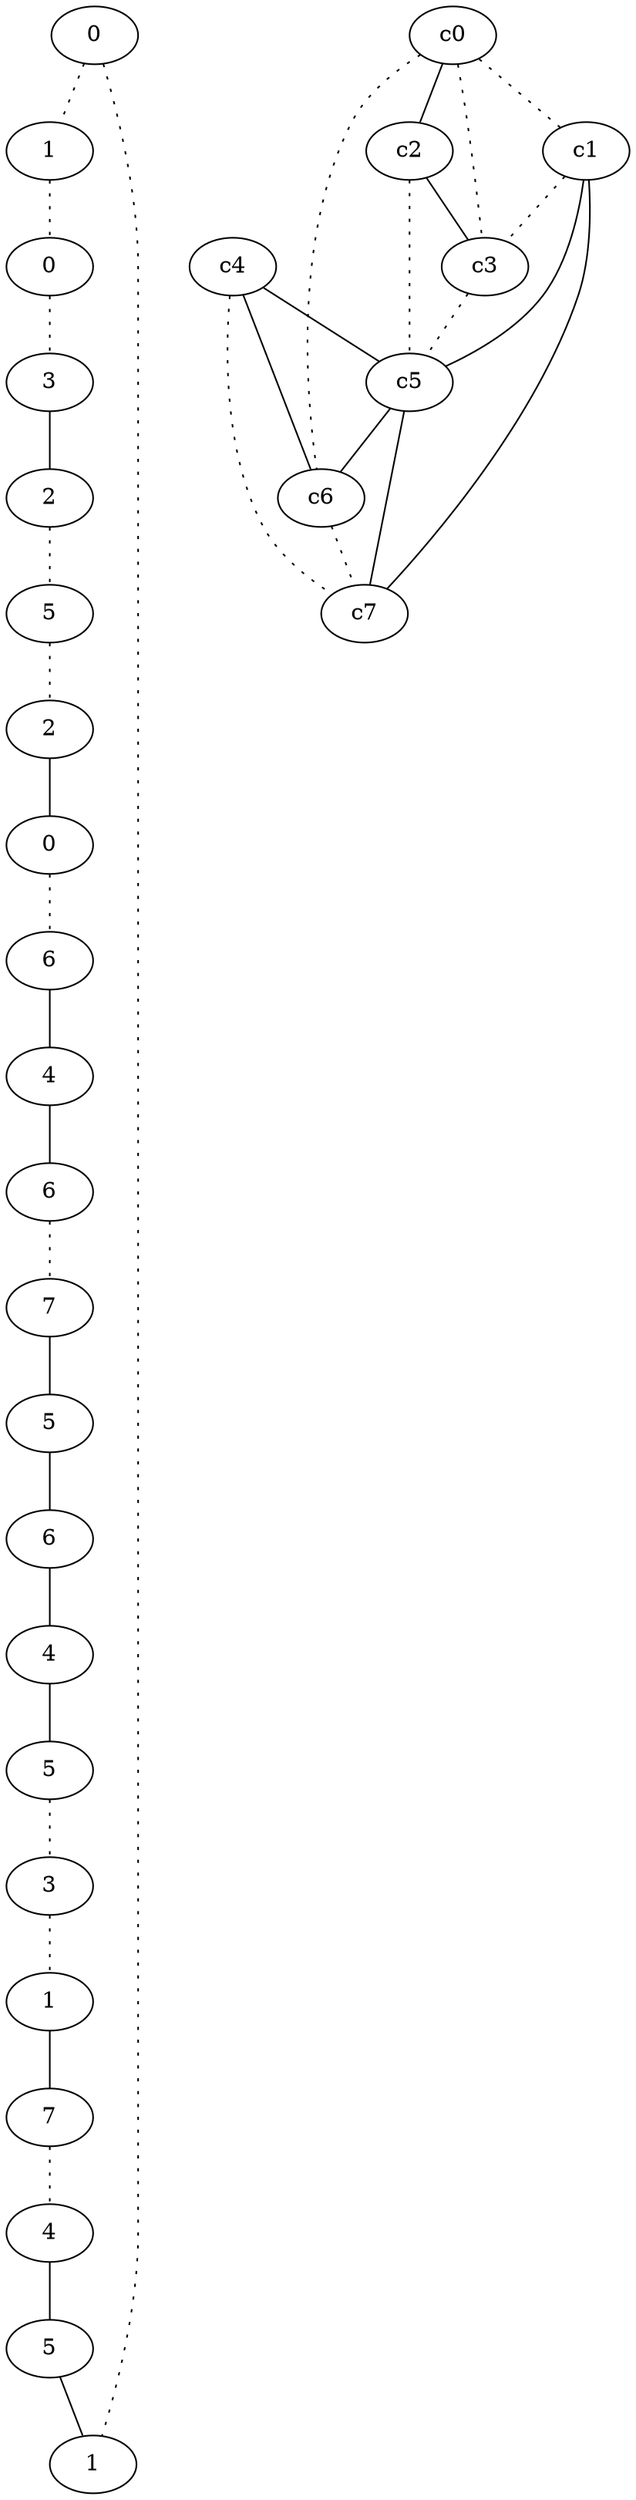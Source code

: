 graph {
a0[label=0];
a1[label=1];
a2[label=0];
a3[label=3];
a4[label=2];
a5[label=5];
a6[label=2];
a7[label=0];
a8[label=6];
a9[label=4];
a10[label=6];
a11[label=7];
a12[label=5];
a13[label=6];
a14[label=4];
a15[label=5];
a16[label=3];
a17[label=1];
a18[label=7];
a19[label=4];
a20[label=5];
a21[label=1];
a0 -- a1 [style=dotted];
a0 -- a21 [style=dotted];
a1 -- a2 [style=dotted];
a2 -- a3 [style=dotted];
a3 -- a4;
a4 -- a5 [style=dotted];
a5 -- a6 [style=dotted];
a6 -- a7;
a7 -- a8 [style=dotted];
a8 -- a9;
a9 -- a10;
a10 -- a11 [style=dotted];
a11 -- a12;
a12 -- a13;
a13 -- a14;
a14 -- a15;
a15 -- a16 [style=dotted];
a16 -- a17 [style=dotted];
a17 -- a18;
a18 -- a19 [style=dotted];
a19 -- a20;
a20 -- a21;
c0 -- c1 [style=dotted];
c0 -- c2;
c0 -- c3 [style=dotted];
c0 -- c6 [style=dotted];
c1 -- c3 [style=dotted];
c1 -- c5;
c1 -- c7;
c2 -- c3;
c2 -- c5 [style=dotted];
c3 -- c5 [style=dotted];
c4 -- c5;
c4 -- c6;
c4 -- c7 [style=dotted];
c5 -- c6;
c5 -- c7;
c6 -- c7 [style=dotted];
}
